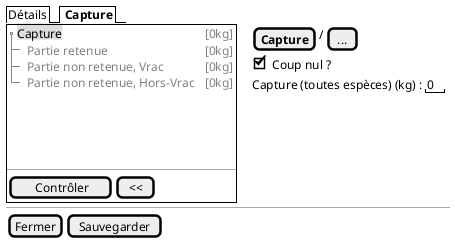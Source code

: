 @startsalt
{
  {/ Détails | <b> Capture }
  {+
    {T
         + <back:#DDD>Capture         | <color:grey>[0kg]
         ++ <color:grey>Partie retenue      | <color:grey>[0kg]
         ++ <color:grey>Partie non retenue, Vrac      | <color:grey>[0kg]
         ++ <color:grey>Partie non retenue, Hors-Vrac | <color:grey>[0kg]
    }
    .
    .
    .
    .
    --
    {
       [<&checkmark> Contrôler] | [ << ]
    }
  } | . | {

   { [<b>Capture] | / | [...]}

       {[X] Coup nul ? }
       {Capture (toutes espèces) (kg) : | " 0" }
  }

  -- | -- | --
  { [Fermer] | [Sauvegarder] }
}
@endsalt

